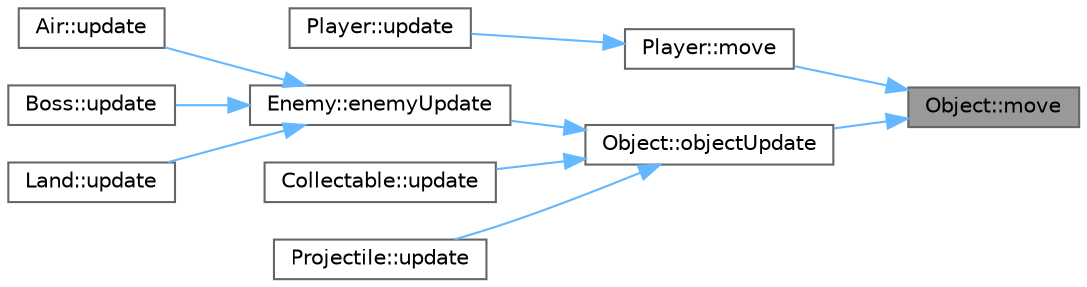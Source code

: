 digraph "Object::move"
{
 // LATEX_PDF_SIZE
  bgcolor="transparent";
  edge [fontname=Helvetica,fontsize=10,labelfontname=Helvetica,labelfontsize=10];
  node [fontname=Helvetica,fontsize=10,shape=box,height=0.2,width=0.4];
  rankdir="RL";
  Node1 [id="Node000001",label="Object::move",height=0.2,width=0.4,color="gray40", fillcolor="grey60", style="filled", fontcolor="black",tooltip=" "];
  Node1 -> Node2 [id="edge1_Node000001_Node000002",dir="back",color="steelblue1",style="solid",tooltip=" "];
  Node2 [id="Node000002",label="Player::move",height=0.2,width=0.4,color="grey40", fillcolor="white", style="filled",URL="$class_player.html#a8ed6b92863010ce9b748c0ed8f308f2c",tooltip=" "];
  Node2 -> Node3 [id="edge2_Node000002_Node000003",dir="back",color="steelblue1",style="solid",tooltip=" "];
  Node3 [id="Node000003",label="Player::update",height=0.2,width=0.4,color="grey40", fillcolor="white", style="filled",URL="$class_player.html#ad3db15013054f56d7bd5697526a65078",tooltip="Updates the player."];
  Node1 -> Node4 [id="edge3_Node000001_Node000004",dir="back",color="steelblue1",style="solid",tooltip=" "];
  Node4 [id="Node000004",label="Object::objectUpdate",height=0.2,width=0.4,color="grey40", fillcolor="white", style="filled",URL="$class_object.html#a9ae70955ceef5287048fcf627efb97e3",tooltip="Calls Object::move(winSize) (??? what is the point?)"];
  Node4 -> Node5 [id="edge4_Node000004_Node000005",dir="back",color="steelblue1",style="solid",tooltip=" "];
  Node5 [id="Node000005",label="Enemy::enemyUpdate",height=0.2,width=0.4,color="grey40", fillcolor="white", style="filled",URL="$class_enemy.html#a53de27316ac6453fd0ce66999ff92694",tooltip=" "];
  Node5 -> Node6 [id="edge5_Node000005_Node000006",dir="back",color="steelblue1",style="solid",tooltip=" "];
  Node6 [id="Node000006",label="Air::update",height=0.2,width=0.4,color="grey40", fillcolor="white", style="filled",URL="$class_air.html#af69d0b97a17f128b091a3de191d82862",tooltip=" "];
  Node5 -> Node7 [id="edge6_Node000005_Node000007",dir="back",color="steelblue1",style="solid",tooltip=" "];
  Node7 [id="Node000007",label="Boss::update",height=0.2,width=0.4,color="grey40", fillcolor="white", style="filled",URL="$class_boss.html#aacbf018ecb6dff0260e2020eee7a8b69",tooltip=" "];
  Node5 -> Node8 [id="edge7_Node000005_Node000008",dir="back",color="steelblue1",style="solid",tooltip=" "];
  Node8 [id="Node000008",label="Land::update",height=0.2,width=0.4,color="grey40", fillcolor="white", style="filled",URL="$class_land.html#a82f318af9a42680b029b77966ad79459",tooltip=" "];
  Node4 -> Node9 [id="edge8_Node000004_Node000009",dir="back",color="steelblue1",style="solid",tooltip=" "];
  Node9 [id="Node000009",label="Collectable::update",height=0.2,width=0.4,color="grey40", fillcolor="white", style="filled",URL="$class_collectable.html#a280f999b32e6801cc03e68f4b2ac39f7",tooltip=" "];
  Node4 -> Node10 [id="edge9_Node000004_Node000010",dir="back",color="steelblue1",style="solid",tooltip=" "];
  Node10 [id="Node000010",label="Projectile::update",height=0.2,width=0.4,color="grey40", fillcolor="white", style="filled",URL="$class_projectile.html#aac5408bf2c265be01e3b1828dbf87d95",tooltip=" "];
}
